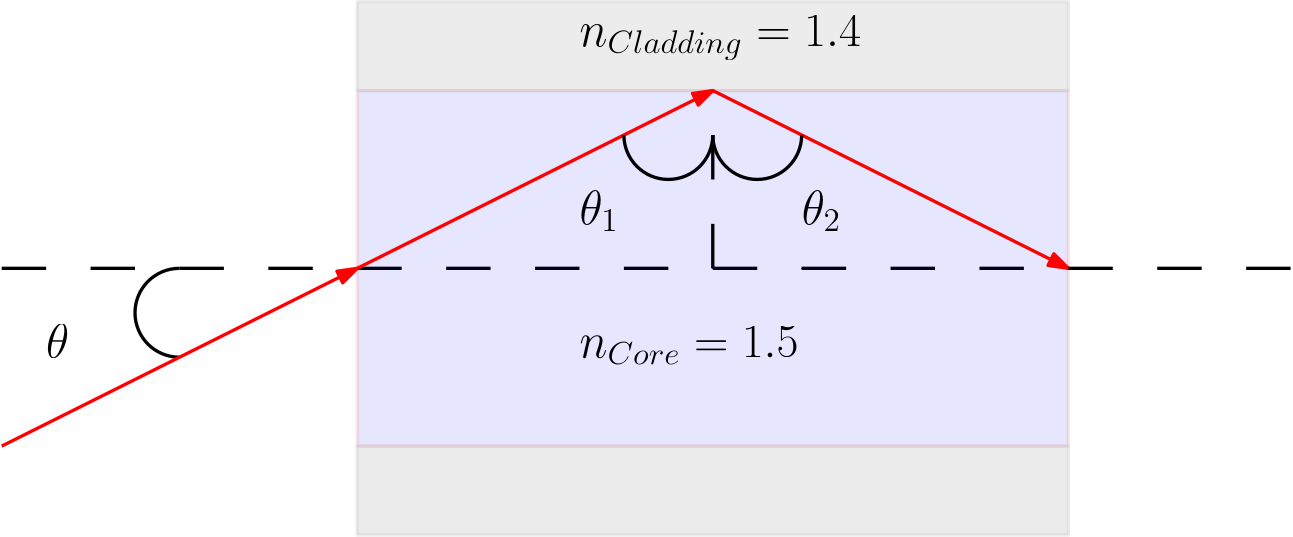 <?xml version="1.0"?>
<!DOCTYPE ipe SYSTEM "ipe.dtd">
<ipe version="70206" creator="Ipe 7.2.7">
<info created="D:20180115135840" modified="D:20190929120504"/>
<ipestyle name="basic">
<symbol name="arrow/arc(spx)">
<path stroke="sym-stroke" fill="sym-stroke" pen="sym-pen">
0 0 m
-1 0.333 l
-1 -0.333 l
h
</path>
</symbol>
<symbol name="arrow/farc(spx)">
<path stroke="sym-stroke" fill="white" pen="sym-pen">
0 0 m
-1 0.333 l
-1 -0.333 l
h
</path>
</symbol>
<symbol name="arrow/ptarc(spx)">
<path stroke="sym-stroke" fill="sym-stroke" pen="sym-pen">
0 0 m
-1 0.333 l
-0.8 0 l
-1 -0.333 l
h
</path>
</symbol>
<symbol name="arrow/fptarc(spx)">
<path stroke="sym-stroke" fill="white" pen="sym-pen">
0 0 m
-1 0.333 l
-0.8 0 l
-1 -0.333 l
h
</path>
</symbol>
<symbol name="mark/circle(sx)" transformations="translations">
<path fill="sym-stroke">
0.6 0 0 0.6 0 0 e
0.4 0 0 0.4 0 0 e
</path>
</symbol>
<symbol name="mark/disk(sx)" transformations="translations">
<path fill="sym-stroke">
0.6 0 0 0.6 0 0 e
</path>
</symbol>
<symbol name="mark/fdisk(sfx)" transformations="translations">
<group>
<path fill="sym-fill">
0.5 0 0 0.5 0 0 e
</path>
<path fill="sym-stroke" fillrule="eofill">
0.6 0 0 0.6 0 0 e
0.4 0 0 0.4 0 0 e
</path>
</group>
</symbol>
<symbol name="mark/box(sx)" transformations="translations">
<path fill="sym-stroke" fillrule="eofill">
-0.6 -0.6 m
0.6 -0.6 l
0.6 0.6 l
-0.6 0.6 l
h
-0.4 -0.4 m
0.4 -0.4 l
0.4 0.4 l
-0.4 0.4 l
h
</path>
</symbol>
<symbol name="mark/square(sx)" transformations="translations">
<path fill="sym-stroke">
-0.6 -0.6 m
0.6 -0.6 l
0.6 0.6 l
-0.6 0.6 l
h
</path>
</symbol>
<symbol name="mark/fsquare(sfx)" transformations="translations">
<group>
<path fill="sym-fill">
-0.5 -0.5 m
0.5 -0.5 l
0.5 0.5 l
-0.5 0.5 l
h
</path>
<path fill="sym-stroke" fillrule="eofill">
-0.6 -0.6 m
0.6 -0.6 l
0.6 0.6 l
-0.6 0.6 l
h
-0.4 -0.4 m
0.4 -0.4 l
0.4 0.4 l
-0.4 0.4 l
h
</path>
</group>
</symbol>
<symbol name="mark/cross(sx)" transformations="translations">
<group>
<path fill="sym-stroke">
-0.43 -0.57 m
0.57 0.43 l
0.43 0.57 l
-0.57 -0.43 l
h
</path>
<path fill="sym-stroke">
-0.43 0.57 m
0.57 -0.43 l
0.43 -0.57 l
-0.57 0.43 l
h
</path>
</group>
</symbol>
<symbol name="arrow/fnormal(spx)">
<path stroke="sym-stroke" fill="white" pen="sym-pen">
0 0 m
-1 0.333 l
-1 -0.333 l
h
</path>
</symbol>
<symbol name="arrow/pointed(spx)">
<path stroke="sym-stroke" fill="sym-stroke" pen="sym-pen">
0 0 m
-1 0.333 l
-0.8 0 l
-1 -0.333 l
h
</path>
</symbol>
<symbol name="arrow/fpointed(spx)">
<path stroke="sym-stroke" fill="white" pen="sym-pen">
0 0 m
-1 0.333 l
-0.8 0 l
-1 -0.333 l
h
</path>
</symbol>
<symbol name="arrow/linear(spx)">
<path stroke="sym-stroke" pen="sym-pen">
-1 0.333 m
0 0 l
-1 -0.333 l
</path>
</symbol>
<symbol name="arrow/fdouble(spx)">
<path stroke="sym-stroke" fill="white" pen="sym-pen">
0 0 m
-1 0.333 l
-1 -0.333 l
h
-1 0 m
-2 0.333 l
-2 -0.333 l
h
</path>
</symbol>
<symbol name="arrow/double(spx)">
<path stroke="sym-stroke" fill="sym-stroke" pen="sym-pen">
0 0 m
-1 0.333 l
-1 -0.333 l
h
-1 0 m
-2 0.333 l
-2 -0.333 l
h
</path>
</symbol>
<pen name="heavier" value="0.8"/>
<pen name="fat" value="1.2"/>
<pen name="ultrafat" value="2"/>
<symbolsize name="large" value="5"/>
<symbolsize name="small" value="2"/>
<symbolsize name="tiny" value="1.1"/>
<arrowsize name="large" value="10"/>
<arrowsize name="small" value="5"/>
<arrowsize name="tiny" value="3"/>
<color name="red" value="1 0 0"/>
<color name="green" value="0 1 0"/>
<color name="blue" value="0 0 1"/>
<color name="yellow" value="1 1 0"/>
<color name="orange" value="1 0.647 0"/>
<color name="gold" value="1 0.843 0"/>
<color name="purple" value="0.627 0.125 0.941"/>
<color name="gray" value="0.745"/>
<color name="brown" value="0.647 0.165 0.165"/>
<color name="navy" value="0 0 0.502"/>
<color name="pink" value="1 0.753 0.796"/>
<color name="seagreen" value="0.18 0.545 0.341"/>
<color name="turquoise" value="0.251 0.878 0.816"/>
<color name="violet" value="0.933 0.51 0.933"/>
<color name="darkblue" value="0 0 0.545"/>
<color name="darkcyan" value="0 0.545 0.545"/>
<color name="darkgray" value="0.663"/>
<color name="darkgreen" value="0 0.392 0"/>
<color name="darkmagenta" value="0.545 0 0.545"/>
<color name="darkorange" value="1 0.549 0"/>
<color name="darkred" value="0.545 0 0"/>
<color name="lightblue" value="0.678 0.847 0.902"/>
<color name="lightcyan" value="0.878 1 1"/>
<color name="lightgray" value="0.827"/>
<color name="lightgreen" value="0.565 0.933 0.565"/>
<color name="lightyellow" value="1 1 0.878"/>
<dashstyle name="dashed" value="[4] 0"/>
<dashstyle name="dotted" value="[1 3] 0"/>
<dashstyle name="dash dotted" value="[4 2 1 2] 0"/>
<dashstyle name="dash dot dotted" value="[4 2 1 2 1 2] 0"/>
<textsize name="large" value="\large"/>
<textsize name="Large" value="\Large"/>
<textsize name="LARGE" value="\LARGE"/>
<textsize name="huge" value="\huge"/>
<textsize name="Huge" value="\Huge"/>
<textsize name="small" value="\small"/>
<textsize name="footnote" value="\footnotesize"/>
<textsize name="tiny" value="\tiny"/>
<textstyle name="center" begin="\begin{center}" end="\end{center}"/>
<textstyle name="itemize" begin="\begin{itemize}" end="\end{itemize}"/>
<textstyle name="item" begin="\begin{itemize}\item{}" end="\end{itemize}"/>
<gridsize name="4 pts" value="4"/>
<gridsize name="8 pts (~3 mm)" value="8"/>
<gridsize name="16 pts (~6 mm)" value="16"/>
<gridsize name="32 pts (~12 mm)" value="32"/>
<gridsize name="10 pts (~3.5 mm)" value="10"/>
<gridsize name="20 pts (~7 mm)" value="20"/>
<gridsize name="14 pts (~5 mm)" value="14"/>
<gridsize name="28 pts (~10 mm)" value="28"/>
<gridsize name="56 pts (~20 mm)" value="56"/>
<anglesize name="90 deg" value="90"/>
<anglesize name="60 deg" value="60"/>
<anglesize name="45 deg" value="45"/>
<anglesize name="30 deg" value="30"/>
<anglesize name="22.5 deg" value="22.5"/>
<opacity name="10%" value="0.1"/>
<opacity name="30%" value="0.3"/>
<opacity name="50%" value="0.5"/>
<opacity name="75%" value="0.75"/>
<tiling name="falling" angle="-60" step="4" width="1"/>
<tiling name="rising" angle="30" step="4" width="1"/>
</ipestyle>
<page>
<layer name="alpha"/>
<layer name="beta"/>
<view layers="alpha beta" active="alpha"/>
<path layer="alpha" stroke="black" fill="white">
416 800 m
416 800 l
416 800 l
</path>
<path stroke="black">
432 800 m
432 800 l
432 800 l
432 800 l
432 800 l
</path>
<path stroke="black" cap="1">
320 784 m
320 784 l
</path>
<path matrix="1 0 0 1 0 128" stroke="black" cap="1">
320 576 m
320 576 l
</path>
<path matrix="1 0 0 1 0 128" stroke="black" cap="1">
352 576 m
352 576 l
</path>
<path stroke="black" pen="fat">
192 704 m
208 704 l
208 704 l
</path>
<path stroke="black" pen="fat">
224 704 m
240 704 l
</path>
<path stroke="black" pen="fat">
256 704 m
272 704 l
</path>
<path stroke="black" pen="fat">
288 704 m
304 704 l
</path>
<path stroke="black" pen="fat">
320 704 m
336 704 l
</path>
<path stroke="black" pen="fat">
352 704 m
368 704 l
</path>
<path stroke="black" pen="fat">
384 704 m
400 704 l
</path>
<path stroke="black" pen="fat">
416 704 m
432 704 l
</path>
<path layer="beta" matrix="1 0 0 2 0 -768" stroke="red" fill="blue" pen="fat" opacity="10%">
192 768 m
192 704 l
448 704 l
448 768 l
h
</path>
<path layer="alpha" stroke="blue" fill="blue" pen="fat">
496 736 m
496 736 l
496 736 l
496 736 l
h
</path>
<path stroke="gray" fill="gray" pen="fat" opacity="30%">
192 800 m
192 768 l
448 768 l
448 800 l
h
</path>
<path matrix="1 0 0 1 0 -160" stroke="gray" fill="gray" pen="fat" opacity="30%">
192 800 m
192 768 l
448 768 l
448 800 l
h
</path>
<path stroke="red" fill="red" pen="fat" rarrow="normal/normal">
320 768 m
192 704 l
192 704 l
</path>
<path stroke="red" fill="red" pen="fat" rarrow="normal/normal">
448 704 m
320 768 l
</path>
<path stroke="black" fill="black" pen="fat">
176 704 m
160 704 l
160 704 l
</path>
<path stroke="black" fill="black" pen="fat">
144 704 m
128 704 l
128 704 l
</path>
<path stroke="black" fill="black" pen="fat">
448 704 m
464 704 l
</path>
<path stroke="black" fill="black" pen="fat">
480 704 m
496 704 l
496 704 l
</path>
<path stroke="black" fill="black" pen="fat">
112 704 m
96 704 l
96 704 l
</path>
<path stroke="black" fill="black" pen="fat">
512 704 m
528 704 l
528 704 l
</path>
<path stroke="black" pen="fat">
128 704 m
16 0 0 16 128 688 128 672 a
</path>
<path stroke="red" pen="fat" rarrow="normal/normal">
192 704 m
64 640 l
64 640 l
</path>
<path stroke="black" pen="fat">
80 704 m
64 704 l
64 704 l
</path>
<text transformations="translations" pos="272 784" stroke="black" type="label" width="101.299" height="11.094" depth="4.91" valign="baseline" size="LARGE" style="math">n_{Cladding}=1.4</text>
<text transformations="translations" pos="80 672" stroke="black" type="label" width="8.324" height="11.955" depth="0" valign="baseline" size="LARGE" style="math">\theta
</text>
<text transformations="translations" pos="272 672" stroke="black" type="label" width="78.877" height="11.1" depth="2.58" valign="baseline" size="LARGE" style="math">n_{Core} = 1.5</text>
<path stroke="black" pen="fat">
320 704 m
320 720 l
320 720 l
</path>
<path stroke="black" pen="fat">
320 736 m
320 752 l
320 752 l
</path>
<path stroke="black" pen="fat">
320 752 m
16 0 0 -16 304 752 288 752 a
</path>
<path stroke="black" pen="fat">
320 752 m
16 0 0 16 336 752 352 752 a
</path>
<text transformations="translations" pos="272 720" stroke="black" type="label" width="14.207" height="11.957" depth="2.58" valign="baseline" size="LARGE" style="math">\theta_1</text>
<text transformations="translations" pos="352 720" stroke="black" type="label" width="14.207" height="11.957" depth="2.58" valign="baseline" size="LARGE" style="math">\theta_2</text>
</page>
</ipe>
